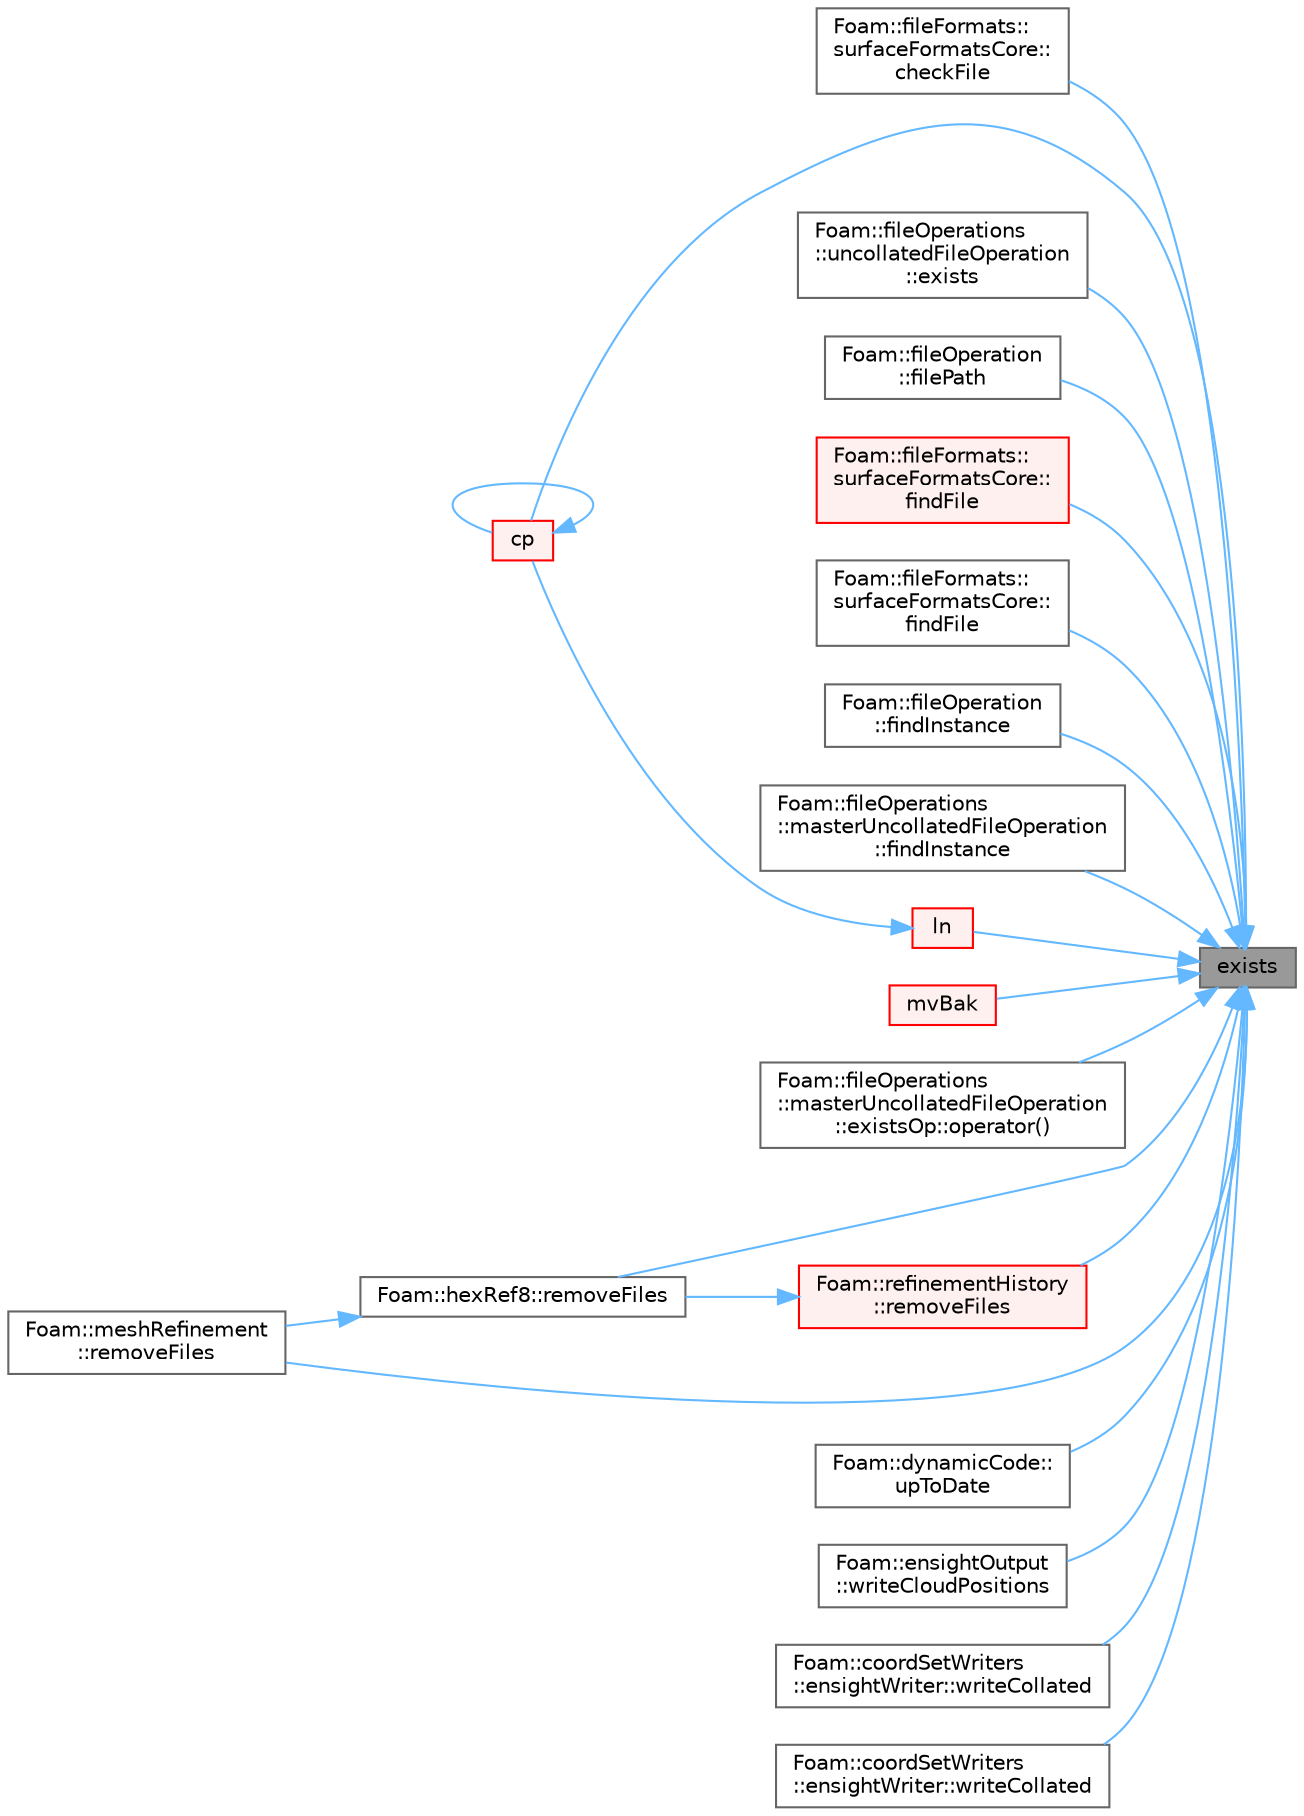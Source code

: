 digraph "exists"
{
 // LATEX_PDF_SIZE
  bgcolor="transparent";
  edge [fontname=Helvetica,fontsize=10,labelfontname=Helvetica,labelfontsize=10];
  node [fontname=Helvetica,fontsize=10,shape=box,height=0.2,width=0.4];
  rankdir="RL";
  Node1 [id="Node000001",label="exists",height=0.2,width=0.4,color="gray40", fillcolor="grey60", style="filled", fontcolor="black",tooltip=" "];
  Node1 -> Node2 [id="edge1_Node000001_Node000002",dir="back",color="steelblue1",style="solid",tooltip=" "];
  Node2 [id="Node000002",label="Foam::fileFormats::\lsurfaceFormatsCore::\lcheckFile",height=0.2,width=0.4,color="grey40", fillcolor="white", style="filled",URL="$classFoam_1_1fileFormats_1_1surfaceFormatsCore.html#a497a97c5351eade66666280f9a7ef991",tooltip=" "];
  Node1 -> Node3 [id="edge2_Node000001_Node000003",dir="back",color="steelblue1",style="solid",tooltip=" "];
  Node3 [id="Node000003",label="cp",height=0.2,width=0.4,color="red", fillcolor="#FFF0F0", style="filled",URL="$namespaceFoam.html#ac22ddb37d935145dfa63db97fb684ab2",tooltip=" "];
  Node3 -> Node3 [id="edge3_Node000003_Node000003",dir="back",color="steelblue1",style="solid",tooltip=" "];
  Node1 -> Node6 [id="edge4_Node000001_Node000006",dir="back",color="steelblue1",style="solid",tooltip=" "];
  Node6 [id="Node000006",label="Foam::fileOperations\l::uncollatedFileOperation\l::exists",height=0.2,width=0.4,color="grey40", fillcolor="white", style="filled",URL="$classFoam_1_1fileOperations_1_1uncollatedFileOperation.html#a8d6fc6e3b8864464ef35fd1d2d4480cd",tooltip=" "];
  Node1 -> Node7 [id="edge5_Node000001_Node000007",dir="back",color="steelblue1",style="solid",tooltip=" "];
  Node7 [id="Node000007",label="Foam::fileOperation\l::filePath",height=0.2,width=0.4,color="grey40", fillcolor="white", style="filled",URL="$classFoam_1_1fileOperation.html#a2f662b7ff6880e50a0d928e51168b1e7",tooltip=" "];
  Node1 -> Node8 [id="edge6_Node000001_Node000008",dir="back",color="steelblue1",style="solid",tooltip=" "];
  Node8 [id="Node000008",label="Foam::fileFormats::\lsurfaceFormatsCore::\lfindFile",height=0.2,width=0.4,color="red", fillcolor="#FFF0F0", style="filled",URL="$classFoam_1_1fileFormats_1_1surfaceFormatsCore.html#a47a8102e8b07b7ebe1bef8056af51343",tooltip=" "];
  Node1 -> Node13 [id="edge7_Node000001_Node000013",dir="back",color="steelblue1",style="solid",tooltip=" "];
  Node13 [id="Node000013",label="Foam::fileFormats::\lsurfaceFormatsCore::\lfindFile",height=0.2,width=0.4,color="grey40", fillcolor="white", style="filled",URL="$classFoam_1_1fileFormats_1_1surfaceFormatsCore.html#af9d0a8f1647867790d7c9303ea7970f1",tooltip=" "];
  Node1 -> Node14 [id="edge8_Node000001_Node000014",dir="back",color="steelblue1",style="solid",tooltip=" "];
  Node14 [id="Node000014",label="Foam::fileOperation\l::findInstance",height=0.2,width=0.4,color="grey40", fillcolor="white", style="filled",URL="$classFoam_1_1fileOperation.html#a881be0e5904a01ee2f6edbcf2b61c7ad",tooltip=" "];
  Node1 -> Node15 [id="edge9_Node000001_Node000015",dir="back",color="steelblue1",style="solid",tooltip=" "];
  Node15 [id="Node000015",label="Foam::fileOperations\l::masterUncollatedFileOperation\l::findInstance",height=0.2,width=0.4,color="grey40", fillcolor="white", style="filled",URL="$classFoam_1_1fileOperations_1_1masterUncollatedFileOperation.html#a881be0e5904a01ee2f6edbcf2b61c7ad",tooltip=" "];
  Node1 -> Node16 [id="edge10_Node000001_Node000016",dir="back",color="steelblue1",style="solid",tooltip=" "];
  Node16 [id="Node000016",label="ln",height=0.2,width=0.4,color="red", fillcolor="#FFF0F0", style="filled",URL="$namespaceFoam.html#aea60636e831c1465e94c96bf1afdce2f",tooltip=" "];
  Node16 -> Node3 [id="edge11_Node000016_Node000003",dir="back",color="steelblue1",style="solid",tooltip=" "];
  Node1 -> Node32 [id="edge12_Node000001_Node000032",dir="back",color="steelblue1",style="solid",tooltip=" "];
  Node32 [id="Node000032",label="mvBak",height=0.2,width=0.4,color="red", fillcolor="#FFF0F0", style="filled",URL="$namespaceFoam.html#ab83f091d3eda81fda6554be85a5e8826",tooltip=" "];
  Node1 -> Node36 [id="edge13_Node000001_Node000036",dir="back",color="steelblue1",style="solid",tooltip=" "];
  Node36 [id="Node000036",label="Foam::fileOperations\l::masterUncollatedFileOperation\l::existsOp::operator()",height=0.2,width=0.4,color="grey40", fillcolor="white", style="filled",URL="$classFoam_1_1fileOperations_1_1masterUncollatedFileOperation_1_1existsOp.html#a91ee7ad62498a410ce43769e2311c642",tooltip=" "];
  Node1 -> Node37 [id="edge14_Node000001_Node000037",dir="back",color="steelblue1",style="solid",tooltip=" "];
  Node37 [id="Node000037",label="Foam::hexRef8::removeFiles",height=0.2,width=0.4,color="grey40", fillcolor="white", style="filled",URL="$classFoam_1_1hexRef8.html#a257d112b33d6d4b4edb27c98f49fc1ce",tooltip=" "];
  Node37 -> Node38 [id="edge15_Node000037_Node000038",dir="back",color="steelblue1",style="solid",tooltip=" "];
  Node38 [id="Node000038",label="Foam::meshRefinement\l::removeFiles",height=0.2,width=0.4,color="grey40", fillcolor="white", style="filled",URL="$classFoam_1_1meshRefinement.html#a257d112b33d6d4b4edb27c98f49fc1ce",tooltip=" "];
  Node1 -> Node39 [id="edge16_Node000001_Node000039",dir="back",color="steelblue1",style="solid",tooltip=" "];
  Node39 [id="Node000039",label="Foam::refinementHistory\l::removeFiles",height=0.2,width=0.4,color="red", fillcolor="#FFF0F0", style="filled",URL="$classFoam_1_1refinementHistory.html#a257d112b33d6d4b4edb27c98f49fc1ce",tooltip=" "];
  Node39 -> Node37 [id="edge17_Node000039_Node000037",dir="back",color="steelblue1",style="solid",tooltip=" "];
  Node1 -> Node38 [id="edge18_Node000001_Node000038",dir="back",color="steelblue1",style="solid",tooltip=" "];
  Node1 -> Node41 [id="edge19_Node000001_Node000041",dir="back",color="steelblue1",style="solid",tooltip=" "];
  Node41 [id="Node000041",label="Foam::dynamicCode::\lupToDate",height=0.2,width=0.4,color="grey40", fillcolor="white", style="filled",URL="$classFoam_1_1dynamicCode.html#a5f9fc6ce737a5e86eb4a3ab11eabfec2",tooltip=" "];
  Node1 -> Node42 [id="edge20_Node000001_Node000042",dir="back",color="steelblue1",style="solid",tooltip=" "];
  Node42 [id="Node000042",label="Foam::ensightOutput\l::writeCloudPositions",height=0.2,width=0.4,color="grey40", fillcolor="white", style="filled",URL="$namespaceFoam_1_1ensightOutput.html#ac39fe0659645bb62082cbbc918b0c8cf",tooltip=" "];
  Node1 -> Node43 [id="edge21_Node000001_Node000043",dir="back",color="steelblue1",style="solid",tooltip=" "];
  Node43 [id="Node000043",label="Foam::coordSetWriters\l::ensightWriter::writeCollated",height=0.2,width=0.4,color="grey40", fillcolor="white", style="filled",URL="$classFoam_1_1coordSetWriters_1_1ensightWriter.html#a5468d728981ac7c63776e5d198ee5808",tooltip=" "];
  Node1 -> Node44 [id="edge22_Node000001_Node000044",dir="back",color="steelblue1",style="solid",tooltip=" "];
  Node44 [id="Node000044",label="Foam::coordSetWriters\l::ensightWriter::writeCollated",height=0.2,width=0.4,color="grey40", fillcolor="white", style="filled",URL="$classFoam_1_1coordSetWriters_1_1ensightWriter.html#aa17348155c88f95c5f05029138a5546a",tooltip=" "];
}
